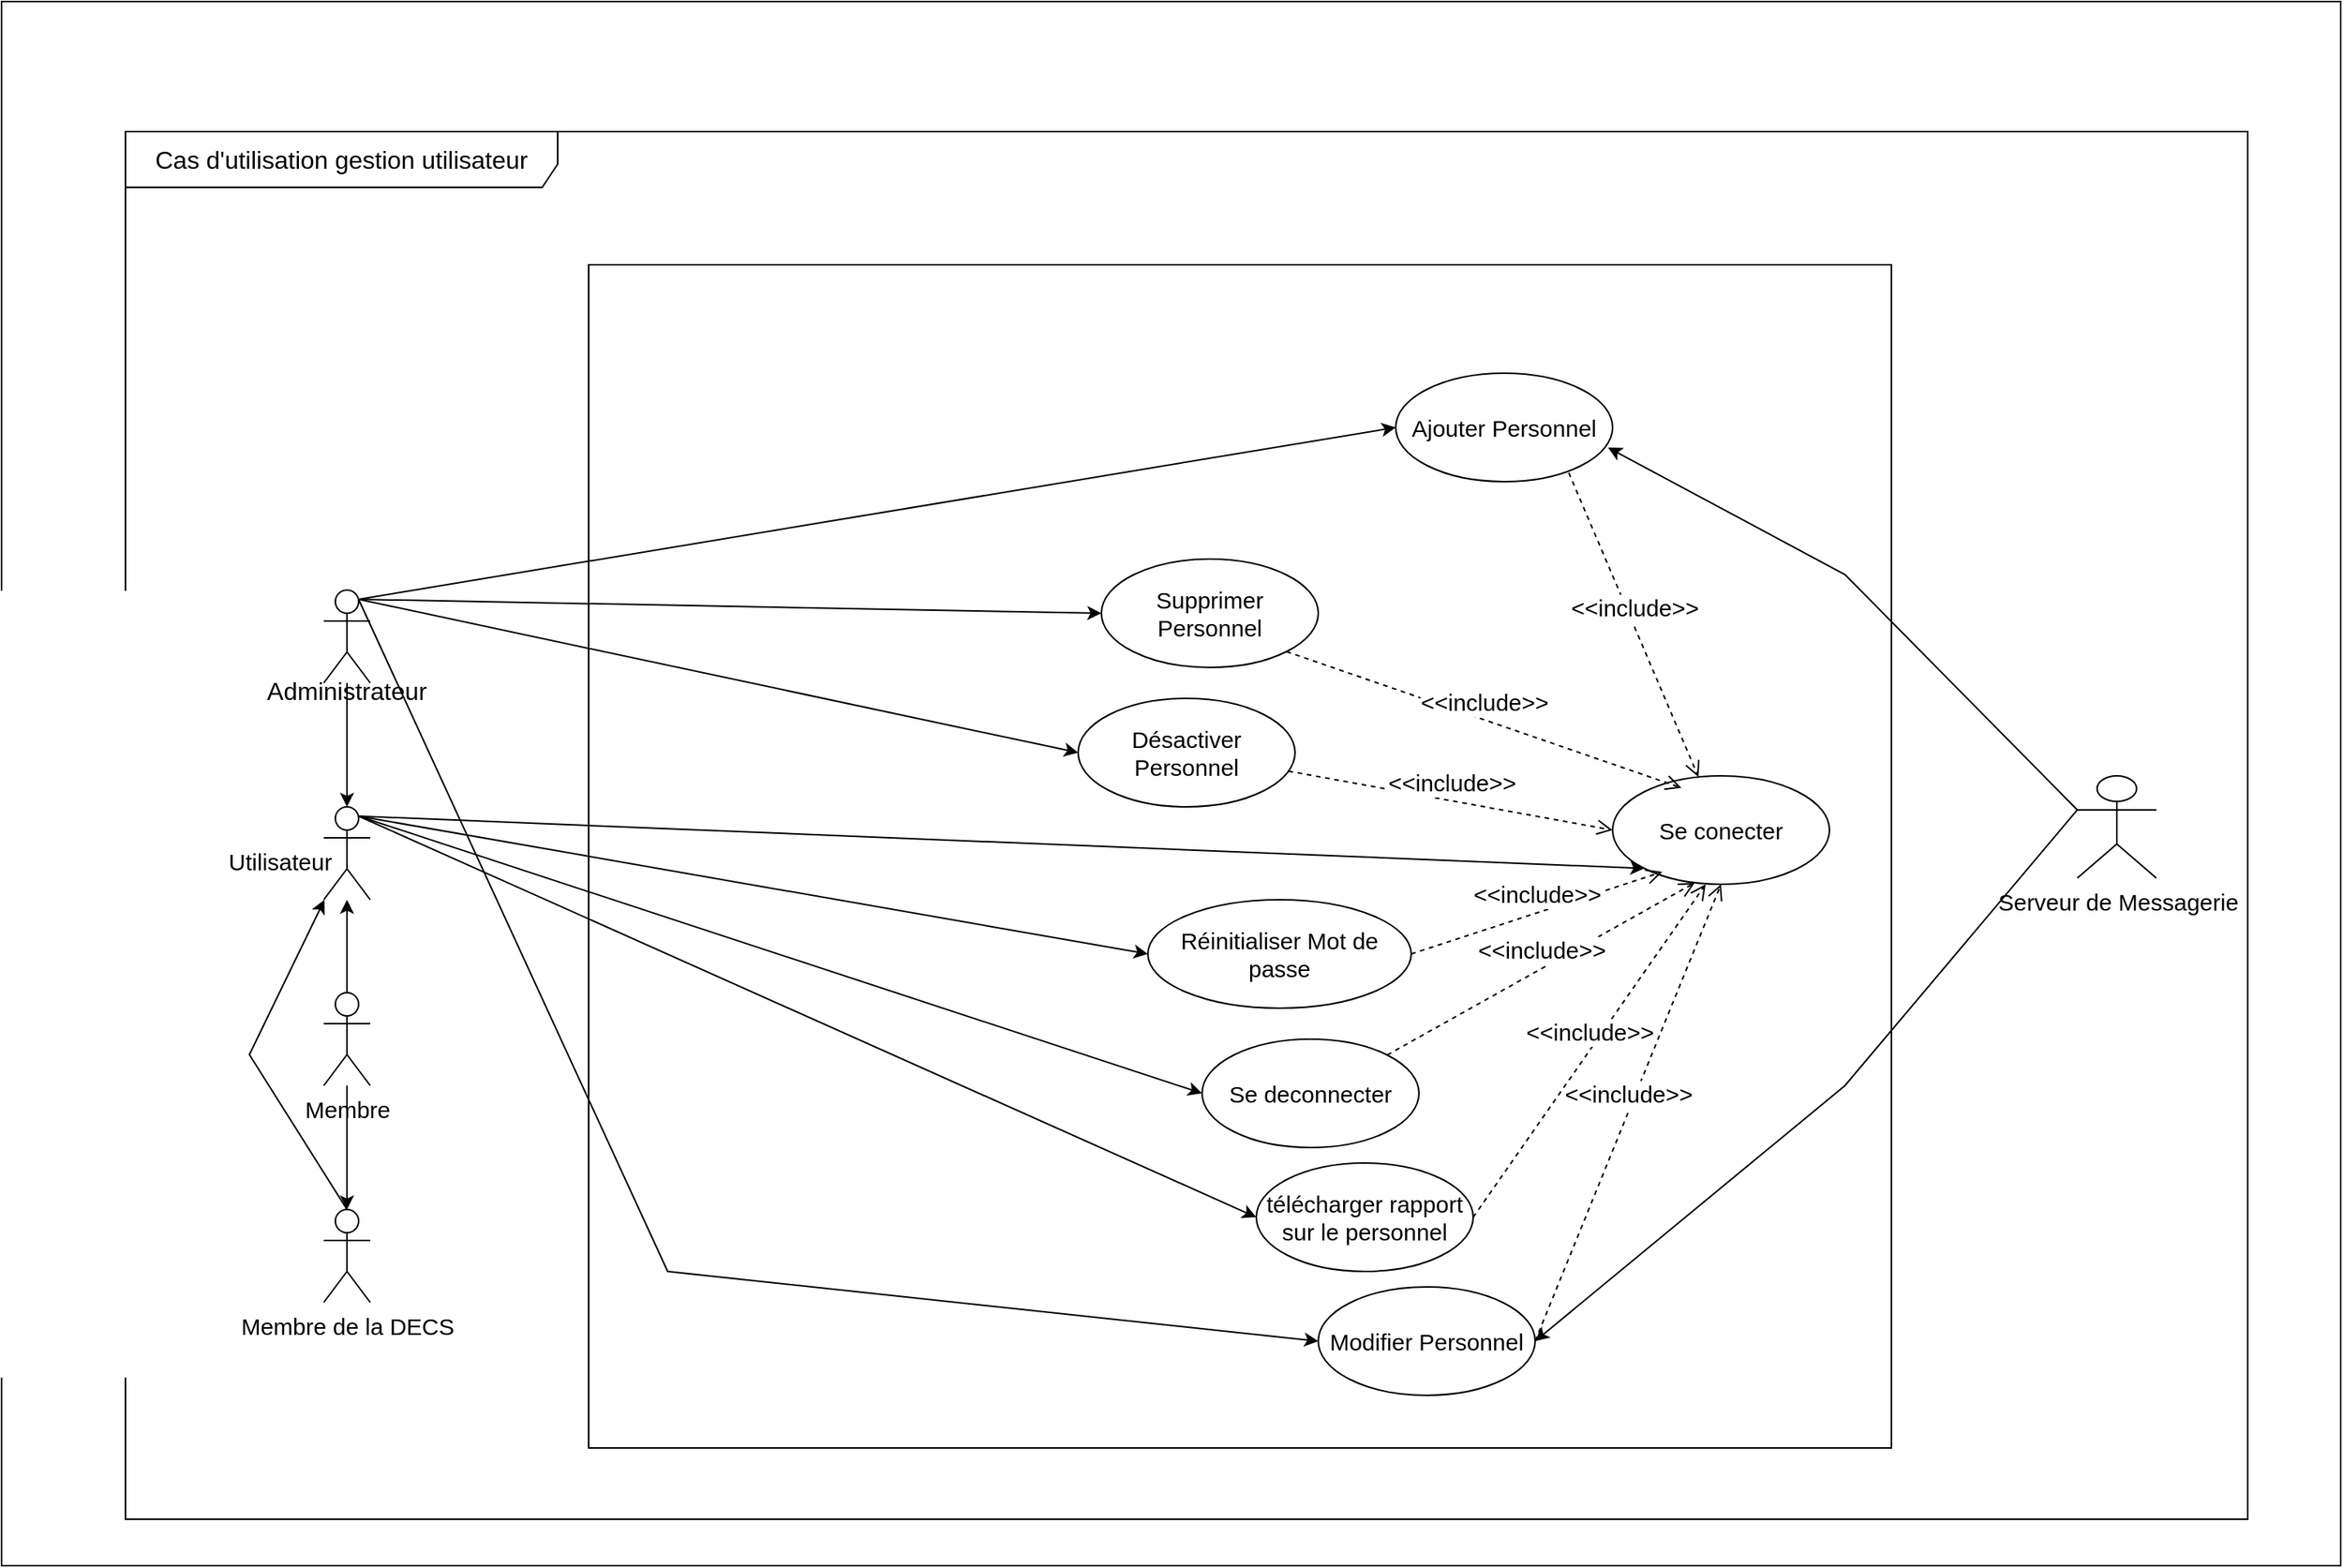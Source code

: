 <mxfile version="24.8.3">
  <diagram name="Page-1" id="_ri0b7pyoZSlwUfXbioE">
    <mxGraphModel dx="5500" dy="5851" grid="1" gridSize="10" guides="1" tooltips="1" connect="1" arrows="1" fold="1" page="1" pageScale="1" pageWidth="3300" pageHeight="4681" math="0" shadow="0">
      <root>
        <mxCell id="0" />
        <mxCell id="1" parent="0" />
        <mxCell id="vJyoMugsj6Gbt4VZx-OQ-1" value="" style="rounded=0;whiteSpace=wrap;html=1;" vertex="1" parent="1">
          <mxGeometry x="-140" y="-120" width="1510" height="1010" as="geometry" />
        </mxCell>
        <mxCell id="vJyoMugsj6Gbt4VZx-OQ-2" value="&lt;font style=&quot;font-size: 16px;&quot;&gt;Cas d&#39;utilisation gestion utilisateur&lt;/font&gt;" style="shape=umlFrame;whiteSpace=wrap;html=1;pointerEvents=0;recursiveResize=0;container=1;collapsible=0;width=279;height=36;" vertex="1" parent="1">
          <mxGeometry x="-60" y="-36" width="1370" height="896" as="geometry" />
        </mxCell>
        <mxCell id="vJyoMugsj6Gbt4VZx-OQ-3" value="&lt;font style=&quot;font-size: 15px;&quot;&gt;Consulter Réunion&lt;/font&gt;" style="ellipse;whiteSpace=wrap;html=1;" vertex="1" parent="vJyoMugsj6Gbt4VZx-OQ-2">
          <mxGeometry x="555" y="356" width="140" height="70" as="geometry" />
        </mxCell>
        <mxCell id="vJyoMugsj6Gbt4VZx-OQ-4" value="&lt;font style=&quot;font-size: 15px;&quot;&gt;Supprimer Reunion&lt;/font&gt;" style="ellipse;whiteSpace=wrap;html=1;" vertex="1" parent="vJyoMugsj6Gbt4VZx-OQ-2">
          <mxGeometry x="529" y="256" width="140" height="70" as="geometry" />
        </mxCell>
        <mxCell id="vJyoMugsj6Gbt4VZx-OQ-5" value="" style="rounded=0;whiteSpace=wrap;html=1;" vertex="1" parent="vJyoMugsj6Gbt4VZx-OQ-2">
          <mxGeometry x="299" y="86" width="841" height="764" as="geometry" />
        </mxCell>
        <mxCell id="vJyoMugsj6Gbt4VZx-OQ-6" value="&lt;font style=&quot;font-size: 15px;&quot;&gt;Serveur de Messagerie&lt;/font&gt;" style="shape=umlActor;verticalLabelPosition=bottom;verticalAlign=top;html=1;outlineConnect=0;" vertex="1" parent="vJyoMugsj6Gbt4VZx-OQ-2">
          <mxGeometry x="1260" y="416" width="51" height="66" as="geometry" />
        </mxCell>
        <mxCell id="vJyoMugsj6Gbt4VZx-OQ-8" value="&lt;font style=&quot;font-size: 15px;&quot;&gt;Désactiver Personnel&lt;/font&gt;" style="ellipse;whiteSpace=wrap;html=1;" vertex="1" parent="vJyoMugsj6Gbt4VZx-OQ-2">
          <mxGeometry x="615" y="366" width="140" height="70" as="geometry" />
        </mxCell>
        <mxCell id="vJyoMugsj6Gbt4VZx-OQ-9" value="&lt;font style=&quot;font-size: 15px;&quot;&gt;Supprimer Personnel&lt;/font&gt;" style="ellipse;whiteSpace=wrap;html=1;" vertex="1" parent="vJyoMugsj6Gbt4VZx-OQ-2">
          <mxGeometry x="630" y="276" width="140" height="70" as="geometry" />
        </mxCell>
        <mxCell id="vJyoMugsj6Gbt4VZx-OQ-10" value="&lt;font style=&quot;font-size: 15px;&quot;&gt;Ajouter Personnel&lt;/font&gt;" style="ellipse;whiteSpace=wrap;html=1;" vertex="1" parent="vJyoMugsj6Gbt4VZx-OQ-2">
          <mxGeometry x="820" y="156" width="140" height="70" as="geometry" />
        </mxCell>
        <mxCell id="vJyoMugsj6Gbt4VZx-OQ-13" value="" style="shape=umlActor;verticalLabelPosition=bottom;verticalAlign=top;html=1;outlineConnect=0;" vertex="1" parent="vJyoMugsj6Gbt4VZx-OQ-2">
          <mxGeometry x="128" y="296" width="30" height="60" as="geometry" />
        </mxCell>
        <mxCell id="vJyoMugsj6Gbt4VZx-OQ-14" value="" style="endArrow=classic;html=1;rounded=0;exitX=0.75;exitY=0.1;exitDx=0;exitDy=0;exitPerimeter=0;entryX=0;entryY=0.5;entryDx=0;entryDy=0;" edge="1" parent="vJyoMugsj6Gbt4VZx-OQ-2" source="vJyoMugsj6Gbt4VZx-OQ-13" target="vJyoMugsj6Gbt4VZx-OQ-10">
          <mxGeometry width="50" height="50" relative="1" as="geometry">
            <mxPoint x="619" y="396" as="sourcePoint" />
            <mxPoint x="669" y="346" as="targetPoint" />
          </mxGeometry>
        </mxCell>
        <mxCell id="vJyoMugsj6Gbt4VZx-OQ-15" value="" style="endArrow=classic;html=1;rounded=0;exitX=0.75;exitY=0.1;exitDx=0;exitDy=0;exitPerimeter=0;entryX=0;entryY=0.5;entryDx=0;entryDy=0;" edge="1" parent="vJyoMugsj6Gbt4VZx-OQ-2" source="vJyoMugsj6Gbt4VZx-OQ-13" target="vJyoMugsj6Gbt4VZx-OQ-9">
          <mxGeometry width="50" height="50" relative="1" as="geometry">
            <mxPoint x="619" y="396" as="sourcePoint" />
            <mxPoint x="669" y="346" as="targetPoint" />
          </mxGeometry>
        </mxCell>
        <mxCell id="vJyoMugsj6Gbt4VZx-OQ-17" value="" style="endArrow=classic;html=1;rounded=0;exitX=0.75;exitY=0.1;exitDx=0;exitDy=0;exitPerimeter=0;entryX=0;entryY=0.5;entryDx=0;entryDy=0;" edge="1" parent="vJyoMugsj6Gbt4VZx-OQ-2" source="vJyoMugsj6Gbt4VZx-OQ-13" target="vJyoMugsj6Gbt4VZx-OQ-8">
          <mxGeometry width="50" height="50" relative="1" as="geometry">
            <mxPoint x="499" y="346" as="sourcePoint" />
            <mxPoint x="549" y="296" as="targetPoint" />
          </mxGeometry>
        </mxCell>
        <mxCell id="vJyoMugsj6Gbt4VZx-OQ-18" value="&lt;font style=&quot;font-size: 15px;&quot;&gt;Modifier Personnel&lt;/font&gt;" style="ellipse;whiteSpace=wrap;html=1;" vertex="1" parent="vJyoMugsj6Gbt4VZx-OQ-2">
          <mxGeometry x="770" y="746" width="140" height="70" as="geometry" />
        </mxCell>
        <mxCell id="vJyoMugsj6Gbt4VZx-OQ-19" value="" style="endArrow=classic;html=1;rounded=0;exitX=0.75;exitY=0.1;exitDx=0;exitDy=0;exitPerimeter=0;entryX=0;entryY=0.5;entryDx=0;entryDy=0;" edge="1" parent="vJyoMugsj6Gbt4VZx-OQ-2" source="vJyoMugsj6Gbt4VZx-OQ-13" target="vJyoMugsj6Gbt4VZx-OQ-18">
          <mxGeometry width="50" height="50" relative="1" as="geometry">
            <mxPoint x="610" y="516" as="sourcePoint" />
            <mxPoint x="660" y="466" as="targetPoint" />
            <Array as="points">
              <mxPoint x="350" y="736" />
            </Array>
          </mxGeometry>
        </mxCell>
        <mxCell id="vJyoMugsj6Gbt4VZx-OQ-26" value="" style="shape=umlActor;verticalLabelPosition=bottom;verticalAlign=top;html=1;outlineConnect=0;" vertex="1" parent="vJyoMugsj6Gbt4VZx-OQ-2">
          <mxGeometry x="128" y="436" width="30" height="60" as="geometry" />
        </mxCell>
        <mxCell id="vJyoMugsj6Gbt4VZx-OQ-29" style="edgeStyle=orthogonalEdgeStyle;rounded=0;orthogonalLoop=1;jettySize=auto;html=1;" edge="1" parent="vJyoMugsj6Gbt4VZx-OQ-2" source="vJyoMugsj6Gbt4VZx-OQ-13" target="vJyoMugsj6Gbt4VZx-OQ-26">
          <mxGeometry relative="1" as="geometry" />
        </mxCell>
        <mxCell id="vJyoMugsj6Gbt4VZx-OQ-32" value="&lt;font style=&quot;font-size: 15px;&quot;&gt;Réinitialiser Mot de passe&lt;/font&gt;" style="ellipse;whiteSpace=wrap;html=1;" vertex="1" parent="vJyoMugsj6Gbt4VZx-OQ-2">
          <mxGeometry x="660" y="496" width="170" height="70" as="geometry" />
        </mxCell>
        <mxCell id="vJyoMugsj6Gbt4VZx-OQ-33" value="&lt;font style=&quot;font-size: 15px;&quot;&gt;Se deconnecter&lt;/font&gt;" style="ellipse;whiteSpace=wrap;html=1;" vertex="1" parent="vJyoMugsj6Gbt4VZx-OQ-2">
          <mxGeometry x="695" y="586" width="140" height="70" as="geometry" />
        </mxCell>
        <mxCell id="vJyoMugsj6Gbt4VZx-OQ-34" value="" style="endArrow=classic;html=1;rounded=0;exitX=0.75;exitY=0.1;exitDx=0;exitDy=0;exitPerimeter=0;entryX=0;entryY=0.5;entryDx=0;entryDy=0;" edge="1" parent="vJyoMugsj6Gbt4VZx-OQ-2" source="vJyoMugsj6Gbt4VZx-OQ-26" target="vJyoMugsj6Gbt4VZx-OQ-33">
          <mxGeometry width="50" height="50" relative="1" as="geometry">
            <mxPoint x="450" y="656" as="sourcePoint" />
            <mxPoint x="500" y="606" as="targetPoint" />
          </mxGeometry>
        </mxCell>
        <mxCell id="vJyoMugsj6Gbt4VZx-OQ-35" value="" style="endArrow=classic;html=1;rounded=0;exitX=0.75;exitY=0.1;exitDx=0;exitDy=0;exitPerimeter=0;entryX=0;entryY=0.5;entryDx=0;entryDy=0;" edge="1" parent="vJyoMugsj6Gbt4VZx-OQ-2" source="vJyoMugsj6Gbt4VZx-OQ-26" target="vJyoMugsj6Gbt4VZx-OQ-32">
          <mxGeometry width="50" height="50" relative="1" as="geometry">
            <mxPoint x="450" y="656" as="sourcePoint" />
            <mxPoint x="500" y="606" as="targetPoint" />
          </mxGeometry>
        </mxCell>
        <mxCell id="vJyoMugsj6Gbt4VZx-OQ-20" value="&lt;font style=&quot;font-size: 15px;&quot;&gt;Se conecter&lt;/font&gt;" style="ellipse;whiteSpace=wrap;html=1;" vertex="1" parent="vJyoMugsj6Gbt4VZx-OQ-2">
          <mxGeometry x="960" y="416" width="140" height="70" as="geometry" />
        </mxCell>
        <mxCell id="vJyoMugsj6Gbt4VZx-OQ-21" value="&lt;font style=&quot;font-size: 15px;&quot;&gt;&amp;lt;&amp;lt;include&amp;gt;&amp;gt;&lt;/font&gt;" style="html=1;verticalAlign=bottom;endArrow=open;dashed=1;endSize=8;curved=0;rounded=0;exitX=1;exitY=1;exitDx=0;exitDy=0;entryX=0.317;entryY=0.11;entryDx=0;entryDy=0;entryPerimeter=0;" edge="1" parent="vJyoMugsj6Gbt4VZx-OQ-2" source="vJyoMugsj6Gbt4VZx-OQ-9" target="vJyoMugsj6Gbt4VZx-OQ-20">
          <mxGeometry relative="1" as="geometry">
            <mxPoint x="630" y="316" as="sourcePoint" />
            <mxPoint x="550" y="316" as="targetPoint" />
          </mxGeometry>
        </mxCell>
        <mxCell id="vJyoMugsj6Gbt4VZx-OQ-22" value="&lt;font style=&quot;font-size: 15px;&quot;&gt;&amp;lt;&amp;lt;include&amp;gt;&amp;gt;&lt;/font&gt;" style="html=1;verticalAlign=bottom;endArrow=open;dashed=1;endSize=8;curved=0;rounded=0;exitX=0.798;exitY=0.919;exitDx=0;exitDy=0;exitPerimeter=0;" edge="1" parent="vJyoMugsj6Gbt4VZx-OQ-2" source="vJyoMugsj6Gbt4VZx-OQ-10" target="vJyoMugsj6Gbt4VZx-OQ-20">
          <mxGeometry relative="1" as="geometry">
            <mxPoint x="630" y="316" as="sourcePoint" />
            <mxPoint x="550" y="316" as="targetPoint" />
          </mxGeometry>
        </mxCell>
        <mxCell id="vJyoMugsj6Gbt4VZx-OQ-23" value="&lt;font style=&quot;font-size: 15px;&quot;&gt;&amp;lt;&amp;lt;include&amp;gt;&amp;gt;&lt;/font&gt;" style="html=1;verticalAlign=bottom;endArrow=open;dashed=1;endSize=8;curved=0;rounded=0;entryX=0;entryY=0.5;entryDx=0;entryDy=0;" edge="1" parent="vJyoMugsj6Gbt4VZx-OQ-2" source="vJyoMugsj6Gbt4VZx-OQ-8" target="vJyoMugsj6Gbt4VZx-OQ-20">
          <mxGeometry x="0.004" relative="1" as="geometry">
            <mxPoint x="740" y="336" as="sourcePoint" />
            <mxPoint x="660" y="336" as="targetPoint" />
            <mxPoint as="offset" />
          </mxGeometry>
        </mxCell>
        <mxCell id="vJyoMugsj6Gbt4VZx-OQ-25" value="&lt;font style=&quot;font-size: 15px;&quot;&gt;&amp;lt;&amp;lt;include&amp;gt;&amp;gt;&lt;/font&gt;" style="html=1;verticalAlign=bottom;endArrow=open;dashed=1;endSize=8;curved=0;rounded=0;entryX=0.5;entryY=1;entryDx=0;entryDy=0;exitX=1;exitY=0.5;exitDx=0;exitDy=0;" edge="1" parent="vJyoMugsj6Gbt4VZx-OQ-2" source="vJyoMugsj6Gbt4VZx-OQ-18" target="vJyoMugsj6Gbt4VZx-OQ-20">
          <mxGeometry x="0.004" relative="1" as="geometry">
            <mxPoint x="730" y="461" as="sourcePoint" />
            <mxPoint x="900" y="461" as="targetPoint" />
            <mxPoint as="offset" />
          </mxGeometry>
        </mxCell>
        <mxCell id="vJyoMugsj6Gbt4VZx-OQ-30" value="" style="endArrow=classic;html=1;rounded=0;exitX=0.75;exitY=0.1;exitDx=0;exitDy=0;exitPerimeter=0;entryX=0;entryY=1;entryDx=0;entryDy=0;" edge="1" parent="vJyoMugsj6Gbt4VZx-OQ-2" source="vJyoMugsj6Gbt4VZx-OQ-26" target="vJyoMugsj6Gbt4VZx-OQ-20">
          <mxGeometry width="50" height="50" relative="1" as="geometry">
            <mxPoint x="470" y="636" as="sourcePoint" />
            <mxPoint x="520" y="586" as="targetPoint" />
          </mxGeometry>
        </mxCell>
        <mxCell id="vJyoMugsj6Gbt4VZx-OQ-37" value="&lt;font style=&quot;font-size: 15px;&quot;&gt;&amp;lt;&amp;lt;include&amp;gt;&amp;gt;&lt;/font&gt;" style="html=1;verticalAlign=bottom;endArrow=open;dashed=1;endSize=8;curved=0;rounded=0;entryX=0.229;entryY=0.886;entryDx=0;entryDy=0;exitX=1;exitY=0.5;exitDx=0;exitDy=0;entryPerimeter=0;" edge="1" parent="vJyoMugsj6Gbt4VZx-OQ-2" source="vJyoMugsj6Gbt4VZx-OQ-32" target="vJyoMugsj6Gbt4VZx-OQ-20">
          <mxGeometry x="0.004" relative="1" as="geometry">
            <mxPoint x="930" y="761" as="sourcePoint" />
            <mxPoint x="1050" y="506" as="targetPoint" />
            <mxPoint as="offset" />
          </mxGeometry>
        </mxCell>
        <mxCell id="vJyoMugsj6Gbt4VZx-OQ-36" value="&lt;font style=&quot;font-size: 15px;&quot;&gt;&amp;lt;&amp;lt;include&amp;gt;&amp;gt;&lt;/font&gt;" style="html=1;verticalAlign=bottom;endArrow=open;dashed=1;endSize=8;curved=0;rounded=0;entryX=0.379;entryY=0.986;entryDx=0;entryDy=0;exitX=1;exitY=0;exitDx=0;exitDy=0;entryPerimeter=0;" edge="1" parent="vJyoMugsj6Gbt4VZx-OQ-2" source="vJyoMugsj6Gbt4VZx-OQ-33" target="vJyoMugsj6Gbt4VZx-OQ-20">
          <mxGeometry x="0.004" relative="1" as="geometry">
            <mxPoint x="920" y="751" as="sourcePoint" />
            <mxPoint x="1040" y="496" as="targetPoint" />
            <mxPoint as="offset" />
          </mxGeometry>
        </mxCell>
        <mxCell id="vJyoMugsj6Gbt4VZx-OQ-38" value="" style="endArrow=classic;html=1;rounded=0;entryX=1;entryY=0.5;entryDx=0;entryDy=0;exitX=0;exitY=0.333;exitDx=0;exitDy=0;exitPerimeter=0;" edge="1" parent="vJyoMugsj6Gbt4VZx-OQ-2" source="vJyoMugsj6Gbt4VZx-OQ-6" target="vJyoMugsj6Gbt4VZx-OQ-18">
          <mxGeometry width="50" height="50" relative="1" as="geometry">
            <mxPoint x="950" y="516" as="sourcePoint" />
            <mxPoint x="1000" y="466" as="targetPoint" />
            <Array as="points">
              <mxPoint x="1110" y="616" />
            </Array>
          </mxGeometry>
        </mxCell>
        <mxCell id="vJyoMugsj6Gbt4VZx-OQ-39" value="" style="endArrow=classic;html=1;rounded=0;entryX=0.979;entryY=0.686;entryDx=0;entryDy=0;entryPerimeter=0;exitX=0;exitY=0.333;exitDx=0;exitDy=0;exitPerimeter=0;" edge="1" parent="vJyoMugsj6Gbt4VZx-OQ-2" source="vJyoMugsj6Gbt4VZx-OQ-6" target="vJyoMugsj6Gbt4VZx-OQ-10">
          <mxGeometry width="50" height="50" relative="1" as="geometry">
            <mxPoint x="950" y="356" as="sourcePoint" />
            <mxPoint x="1000" y="306" as="targetPoint" />
            <Array as="points">
              <mxPoint x="1110" y="286" />
            </Array>
          </mxGeometry>
        </mxCell>
        <mxCell id="vJyoMugsj6Gbt4VZx-OQ-43" style="edgeStyle=orthogonalEdgeStyle;rounded=0;orthogonalLoop=1;jettySize=auto;html=1;" edge="1" parent="vJyoMugsj6Gbt4VZx-OQ-2" source="vJyoMugsj6Gbt4VZx-OQ-40" target="vJyoMugsj6Gbt4VZx-OQ-26">
          <mxGeometry relative="1" as="geometry" />
        </mxCell>
        <mxCell id="vJyoMugsj6Gbt4VZx-OQ-45" value="" style="edgeStyle=orthogonalEdgeStyle;rounded=0;orthogonalLoop=1;jettySize=auto;html=1;" edge="1" parent="vJyoMugsj6Gbt4VZx-OQ-2" source="vJyoMugsj6Gbt4VZx-OQ-40" target="vJyoMugsj6Gbt4VZx-OQ-41">
          <mxGeometry relative="1" as="geometry" />
        </mxCell>
        <mxCell id="vJyoMugsj6Gbt4VZx-OQ-40" value="&lt;font style=&quot;font-size: 15px;&quot;&gt;Membre&lt;/font&gt;" style="shape=umlActor;verticalLabelPosition=bottom;verticalAlign=top;html=1;outlineConnect=0;" vertex="1" parent="vJyoMugsj6Gbt4VZx-OQ-2">
          <mxGeometry x="128" y="556" width="30" height="60" as="geometry" />
        </mxCell>
        <mxCell id="vJyoMugsj6Gbt4VZx-OQ-41" value="&lt;font style=&quot;font-size: 15px;&quot;&gt;Membre de la DECS&lt;/font&gt;" style="shape=umlActor;verticalLabelPosition=bottom;verticalAlign=top;html=1;outlineConnect=0;" vertex="1" parent="vJyoMugsj6Gbt4VZx-OQ-2">
          <mxGeometry x="128" y="696" width="30" height="60" as="geometry" />
        </mxCell>
        <mxCell id="vJyoMugsj6Gbt4VZx-OQ-42" value="" style="endArrow=classic;html=1;rounded=0;exitX=0.5;exitY=0;exitDx=0;exitDy=0;exitPerimeter=0;" edge="1" parent="vJyoMugsj6Gbt4VZx-OQ-2" source="vJyoMugsj6Gbt4VZx-OQ-41" target="vJyoMugsj6Gbt4VZx-OQ-26">
          <mxGeometry width="50" height="50" relative="1" as="geometry">
            <mxPoint x="340" y="686" as="sourcePoint" />
            <mxPoint x="390" y="636" as="targetPoint" />
            <Array as="points">
              <mxPoint x="80" y="596" />
            </Array>
          </mxGeometry>
        </mxCell>
        <mxCell id="vJyoMugsj6Gbt4VZx-OQ-47" value="&lt;font style=&quot;font-size: 15px;&quot;&gt;télécharger rapport sur le personnel&lt;/font&gt;" style="ellipse;whiteSpace=wrap;html=1;" vertex="1" parent="vJyoMugsj6Gbt4VZx-OQ-2">
          <mxGeometry x="730" y="666" width="140" height="70" as="geometry" />
        </mxCell>
        <mxCell id="vJyoMugsj6Gbt4VZx-OQ-48" value="" style="endArrow=classic;html=1;rounded=0;exitX=0.75;exitY=0.1;exitDx=0;exitDy=0;exitPerimeter=0;entryX=0;entryY=0.5;entryDx=0;entryDy=0;" edge="1" parent="vJyoMugsj6Gbt4VZx-OQ-2" source="vJyoMugsj6Gbt4VZx-OQ-26" target="vJyoMugsj6Gbt4VZx-OQ-47">
          <mxGeometry width="50" height="50" relative="1" as="geometry">
            <mxPoint x="600" y="676" as="sourcePoint" />
            <mxPoint x="650" y="626" as="targetPoint" />
          </mxGeometry>
        </mxCell>
        <mxCell id="vJyoMugsj6Gbt4VZx-OQ-49" value="&lt;font style=&quot;font-size: 15px;&quot;&gt;&amp;lt;&amp;lt;include&amp;gt;&amp;gt;&lt;/font&gt;" style="html=1;verticalAlign=bottom;endArrow=open;dashed=1;endSize=8;curved=0;rounded=0;entryX=0.429;entryY=1;entryDx=0;entryDy=0;exitX=1;exitY=0.5;exitDx=0;exitDy=0;entryPerimeter=0;" edge="1" parent="vJyoMugsj6Gbt4VZx-OQ-2" source="vJyoMugsj6Gbt4VZx-OQ-47" target="vJyoMugsj6Gbt4VZx-OQ-20">
          <mxGeometry x="0.004" relative="1" as="geometry">
            <mxPoint x="824" y="606" as="sourcePoint" />
            <mxPoint x="1023" y="495" as="targetPoint" />
            <mxPoint as="offset" />
          </mxGeometry>
        </mxCell>
        <mxCell id="vJyoMugsj6Gbt4VZx-OQ-7" value="Administrateur" style="text;html=1;align=center;verticalAlign=middle;whiteSpace=wrap;rounded=0;fontSize=16;" vertex="1" parent="1">
          <mxGeometry x="53" y="310" width="60" height="30" as="geometry" />
        </mxCell>
        <mxCell id="vJyoMugsj6Gbt4VZx-OQ-44" value="&lt;font style=&quot;font-size: 15px;&quot;&gt;Utilisateur&lt;/font&gt;" style="text;html=1;align=center;verticalAlign=middle;whiteSpace=wrap;rounded=0;" vertex="1" parent="1">
          <mxGeometry x="10" y="420" width="60" height="30" as="geometry" />
        </mxCell>
      </root>
    </mxGraphModel>
  </diagram>
</mxfile>
